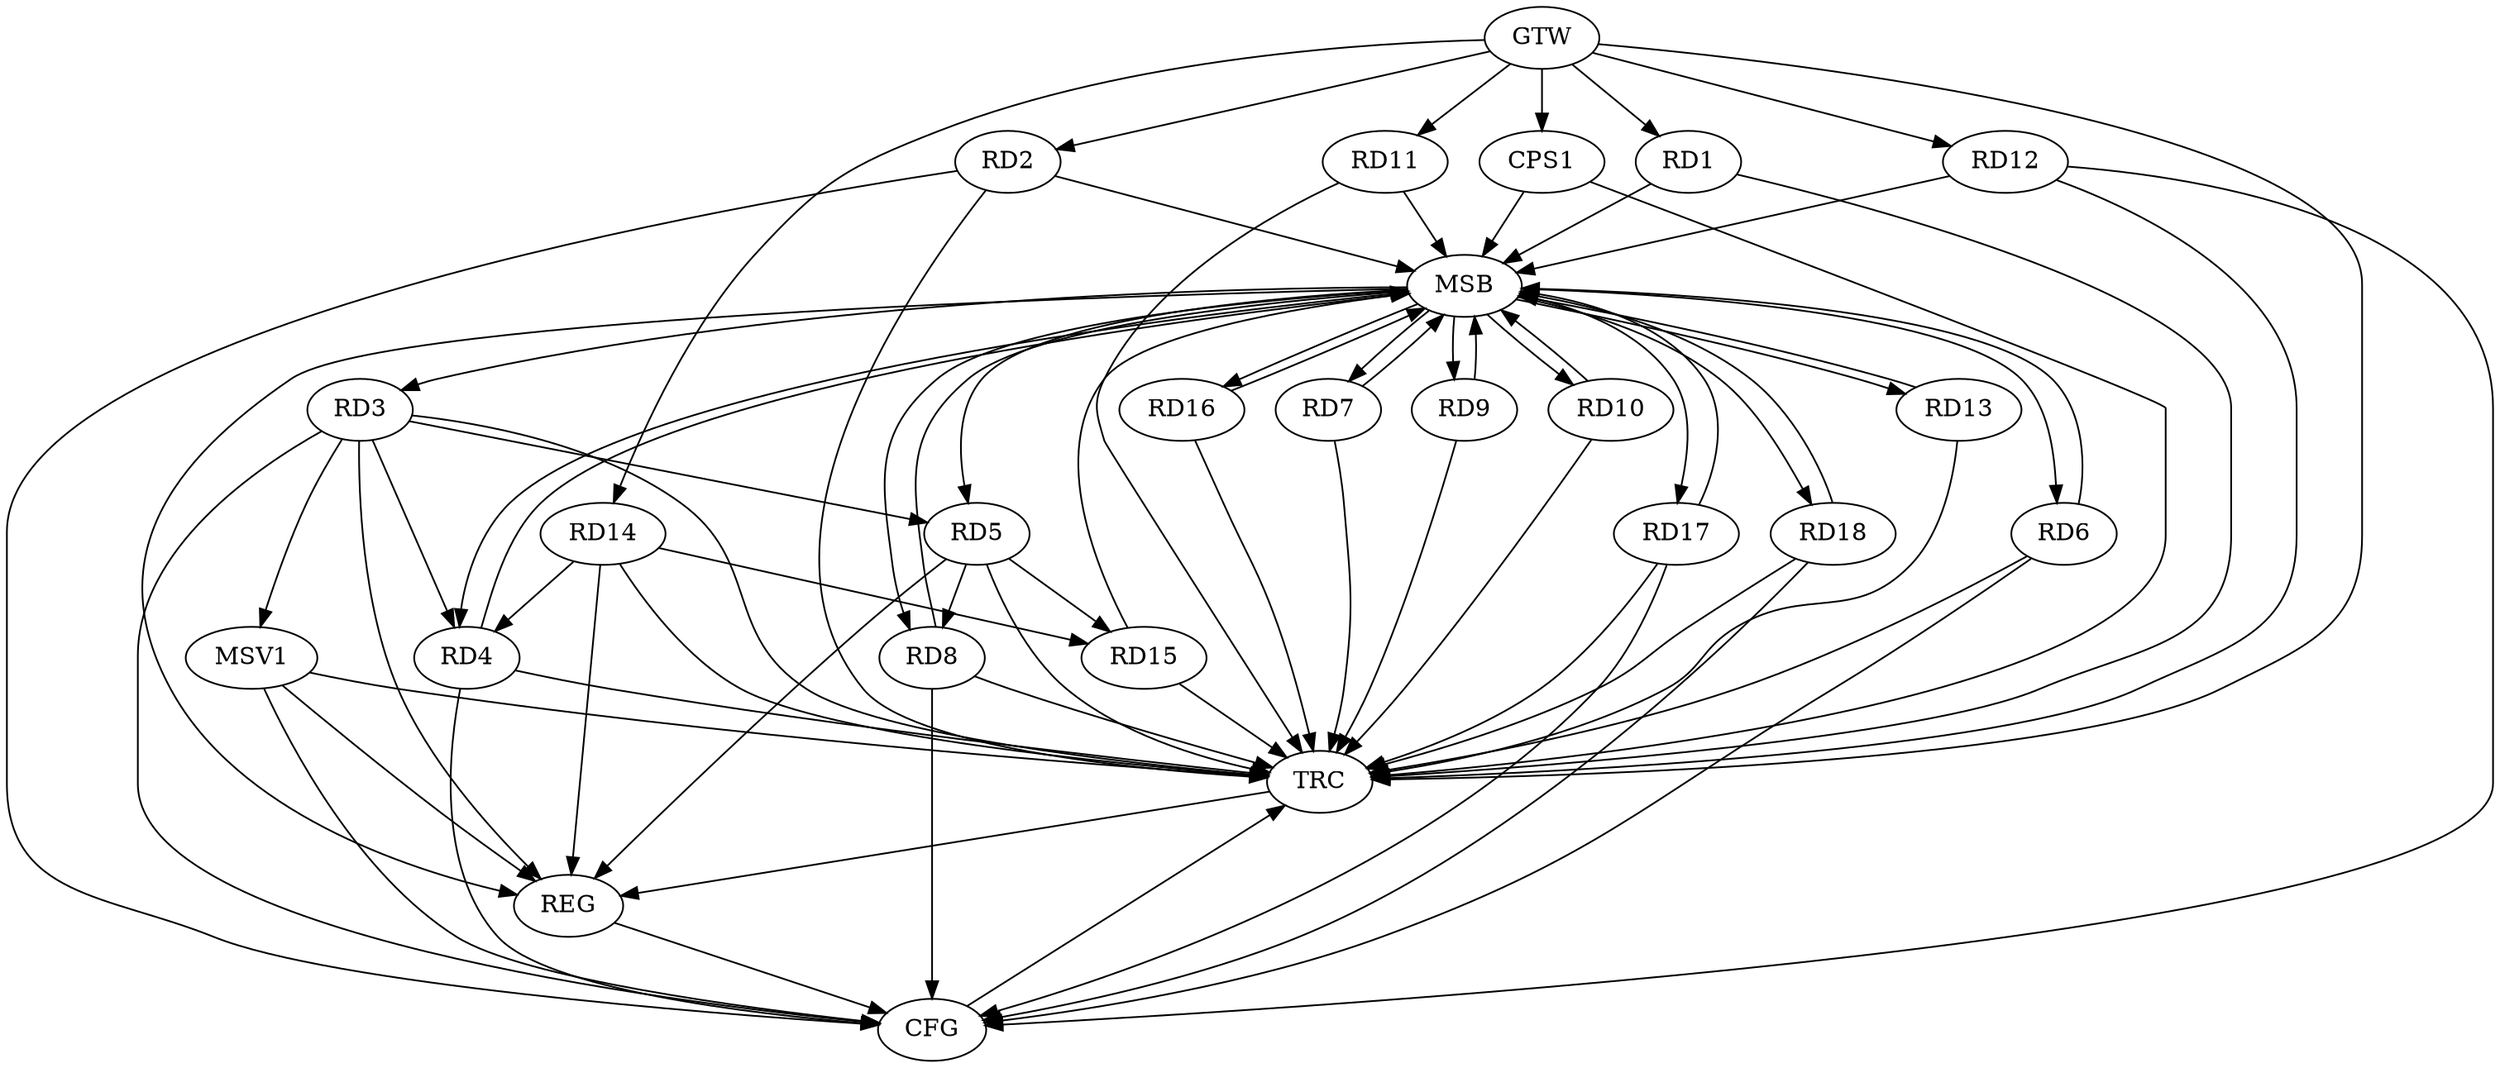 strict digraph G {
  RD1 [ label="RD1" ];
  RD2 [ label="RD2" ];
  RD3 [ label="RD3" ];
  RD4 [ label="RD4" ];
  RD5 [ label="RD5" ];
  RD6 [ label="RD6" ];
  RD7 [ label="RD7" ];
  RD8 [ label="RD8" ];
  RD9 [ label="RD9" ];
  RD10 [ label="RD10" ];
  RD11 [ label="RD11" ];
  RD12 [ label="RD12" ];
  RD13 [ label="RD13" ];
  RD14 [ label="RD14" ];
  RD15 [ label="RD15" ];
  RD16 [ label="RD16" ];
  RD17 [ label="RD17" ];
  RD18 [ label="RD18" ];
  CPS1 [ label="CPS1" ];
  GTW [ label="GTW" ];
  REG [ label="REG" ];
  MSB [ label="MSB" ];
  CFG [ label="CFG" ];
  TRC [ label="TRC" ];
  MSV1 [ label="MSV1" ];
  RD3 -> RD4;
  RD3 -> RD5;
  RD14 -> RD4;
  RD5 -> RD8;
  RD5 -> RD15;
  RD14 -> RD15;
  GTW -> RD1;
  GTW -> RD2;
  GTW -> RD11;
  GTW -> RD12;
  GTW -> RD14;
  GTW -> CPS1;
  RD3 -> REG;
  RD5 -> REG;
  RD14 -> REG;
  RD1 -> MSB;
  MSB -> RD6;
  MSB -> REG;
  RD2 -> MSB;
  MSB -> RD10;
  RD4 -> MSB;
  MSB -> RD5;
  MSB -> RD7;
  RD6 -> MSB;
  MSB -> RD8;
  MSB -> RD13;
  RD7 -> MSB;
  RD8 -> MSB;
  MSB -> RD4;
  MSB -> RD9;
  RD9 -> MSB;
  RD10 -> MSB;
  MSB -> RD3;
  MSB -> RD18;
  RD11 -> MSB;
  MSB -> RD16;
  RD12 -> MSB;
  MSB -> RD17;
  RD13 -> MSB;
  RD15 -> MSB;
  RD16 -> MSB;
  RD17 -> MSB;
  RD18 -> MSB;
  CPS1 -> MSB;
  RD12 -> CFG;
  RD6 -> CFG;
  RD4 -> CFG;
  RD17 -> CFG;
  RD2 -> CFG;
  RD3 -> CFG;
  RD8 -> CFG;
  RD18 -> CFG;
  REG -> CFG;
  RD1 -> TRC;
  RD2 -> TRC;
  RD3 -> TRC;
  RD4 -> TRC;
  RD5 -> TRC;
  RD6 -> TRC;
  RD7 -> TRC;
  RD8 -> TRC;
  RD9 -> TRC;
  RD10 -> TRC;
  RD11 -> TRC;
  RD12 -> TRC;
  RD13 -> TRC;
  RD14 -> TRC;
  RD15 -> TRC;
  RD16 -> TRC;
  RD17 -> TRC;
  RD18 -> TRC;
  CPS1 -> TRC;
  GTW -> TRC;
  CFG -> TRC;
  TRC -> REG;
  RD3 -> MSV1;
  MSV1 -> REG;
  MSV1 -> TRC;
  MSV1 -> CFG;
}
